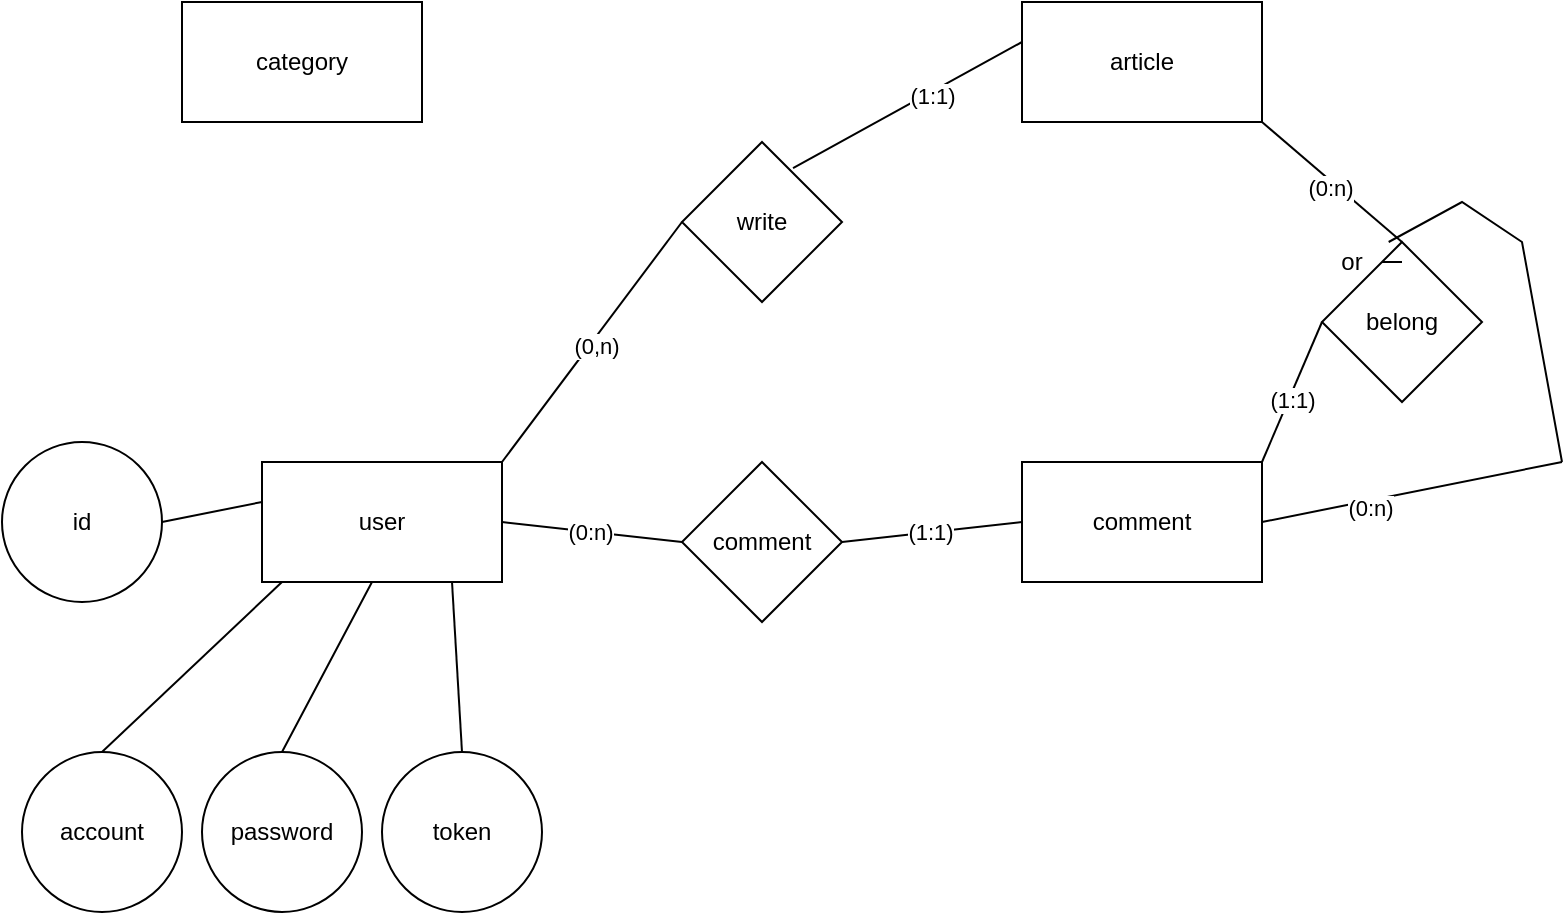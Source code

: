 <mxfile version="22.0.4" type="github">
  <diagram name="第 1 页" id="A_nPMplHjwOyvWo5FoA6">
    <mxGraphModel dx="710" dy="445" grid="1" gridSize="10" guides="1" tooltips="1" connect="1" arrows="1" fold="1" page="1" pageScale="1" pageWidth="827" pageHeight="1169" math="0" shadow="0">
      <root>
        <mxCell id="0" />
        <mxCell id="1" parent="0" />
        <mxCell id="czMOGKmzcZkeMMu52tw4-1" value="user" style="rounded=0;whiteSpace=wrap;html=1;direction=west;" vertex="1" parent="1">
          <mxGeometry x="140" y="400" width="120" height="60" as="geometry" />
        </mxCell>
        <mxCell id="czMOGKmzcZkeMMu52tw4-2" value="article" style="rounded=0;whiteSpace=wrap;html=1;direction=west;" vertex="1" parent="1">
          <mxGeometry x="520" y="170" width="120" height="60" as="geometry" />
        </mxCell>
        <mxCell id="czMOGKmzcZkeMMu52tw4-3" value="comment" style="rounded=0;whiteSpace=wrap;html=1;" vertex="1" parent="1">
          <mxGeometry x="520" y="400" width="120" height="60" as="geometry" />
        </mxCell>
        <mxCell id="czMOGKmzcZkeMMu52tw4-4" value="category" style="rounded=0;whiteSpace=wrap;html=1;direction=west;" vertex="1" parent="1">
          <mxGeometry x="100" y="170" width="120" height="60" as="geometry" />
        </mxCell>
        <mxCell id="czMOGKmzcZkeMMu52tw4-5" value="account" style="ellipse;whiteSpace=wrap;html=1;" vertex="1" parent="1">
          <mxGeometry x="20" y="545" width="80" height="80" as="geometry" />
        </mxCell>
        <mxCell id="czMOGKmzcZkeMMu52tw4-6" value="id" style="ellipse;whiteSpace=wrap;html=1;" vertex="1" parent="1">
          <mxGeometry x="10" y="390" width="80" height="80" as="geometry" />
        </mxCell>
        <mxCell id="czMOGKmzcZkeMMu52tw4-8" value="password" style="ellipse;whiteSpace=wrap;html=1;" vertex="1" parent="1">
          <mxGeometry x="110" y="545" width="80" height="80" as="geometry" />
        </mxCell>
        <mxCell id="czMOGKmzcZkeMMu52tw4-9" value="token" style="ellipse;whiteSpace=wrap;html=1;" vertex="1" parent="1">
          <mxGeometry x="200" y="545" width="80" height="80" as="geometry" />
        </mxCell>
        <mxCell id="czMOGKmzcZkeMMu52tw4-12" value="" style="endArrow=none;html=1;rounded=0;exitX=1;exitY=0.5;exitDx=0;exitDy=0;" edge="1" parent="1" source="czMOGKmzcZkeMMu52tw4-6">
          <mxGeometry width="50" height="50" relative="1" as="geometry">
            <mxPoint x="90" y="470" as="sourcePoint" />
            <mxPoint x="140" y="420" as="targetPoint" />
          </mxGeometry>
        </mxCell>
        <mxCell id="czMOGKmzcZkeMMu52tw4-13" value="" style="endArrow=none;html=1;rounded=0;exitX=0.5;exitY=0;exitDx=0;exitDy=0;" edge="1" parent="1" source="czMOGKmzcZkeMMu52tw4-5">
          <mxGeometry width="50" height="50" relative="1" as="geometry">
            <mxPoint x="100" y="510" as="sourcePoint" />
            <mxPoint x="150" y="460" as="targetPoint" />
          </mxGeometry>
        </mxCell>
        <mxCell id="czMOGKmzcZkeMMu52tw4-14" value="" style="endArrow=none;html=1;rounded=0;exitX=0.5;exitY=0;exitDx=0;exitDy=0;" edge="1" parent="1" source="czMOGKmzcZkeMMu52tw4-8">
          <mxGeometry width="50" height="50" relative="1" as="geometry">
            <mxPoint x="105" y="545" as="sourcePoint" />
            <mxPoint x="195" y="460" as="targetPoint" />
          </mxGeometry>
        </mxCell>
        <mxCell id="czMOGKmzcZkeMMu52tw4-15" value="" style="endArrow=none;html=1;rounded=0;exitX=0.5;exitY=0;exitDx=0;exitDy=0;" edge="1" parent="1" source="czMOGKmzcZkeMMu52tw4-9">
          <mxGeometry width="50" height="50" relative="1" as="geometry">
            <mxPoint x="190" y="545" as="sourcePoint" />
            <mxPoint x="235" y="460" as="targetPoint" />
          </mxGeometry>
        </mxCell>
        <mxCell id="czMOGKmzcZkeMMu52tw4-16" value="comment" style="rhombus;whiteSpace=wrap;html=1;" vertex="1" parent="1">
          <mxGeometry x="350" y="400" width="80" height="80" as="geometry" />
        </mxCell>
        <mxCell id="czMOGKmzcZkeMMu52tw4-17" value="write" style="rhombus;whiteSpace=wrap;html=1;" vertex="1" parent="1">
          <mxGeometry x="350" y="240" width="80" height="80" as="geometry" />
        </mxCell>
        <mxCell id="czMOGKmzcZkeMMu52tw4-18" value="" style="endArrow=none;html=1;rounded=0;exitX=0;exitY=1;exitDx=0;exitDy=0;" edge="1" parent="1" source="czMOGKmzcZkeMMu52tw4-1">
          <mxGeometry width="50" height="50" relative="1" as="geometry">
            <mxPoint x="300" y="330" as="sourcePoint" />
            <mxPoint x="350" y="280" as="targetPoint" />
          </mxGeometry>
        </mxCell>
        <mxCell id="czMOGKmzcZkeMMu52tw4-24" value="(0,n)" style="edgeLabel;html=1;align=center;verticalAlign=middle;resizable=0;points=[];" vertex="1" connectable="0" parent="czMOGKmzcZkeMMu52tw4-18">
          <mxGeometry x="-0.009" y="-2" relative="1" as="geometry">
            <mxPoint as="offset" />
          </mxGeometry>
        </mxCell>
        <mxCell id="czMOGKmzcZkeMMu52tw4-20" value="" style="endArrow=none;html=1;rounded=0;exitX=0.694;exitY=0.164;exitDx=0;exitDy=0;exitPerimeter=0;" edge="1" parent="1" source="czMOGKmzcZkeMMu52tw4-17">
          <mxGeometry width="50" height="50" relative="1" as="geometry">
            <mxPoint x="470" y="240" as="sourcePoint" />
            <mxPoint x="520" y="190" as="targetPoint" />
          </mxGeometry>
        </mxCell>
        <mxCell id="czMOGKmzcZkeMMu52tw4-23" value="(1:1)" style="edgeLabel;html=1;align=center;verticalAlign=middle;resizable=0;points=[];" vertex="1" connectable="0" parent="czMOGKmzcZkeMMu52tw4-20">
          <mxGeometry x="0.191" y="-1" relative="1" as="geometry">
            <mxPoint as="offset" />
          </mxGeometry>
        </mxCell>
        <mxCell id="czMOGKmzcZkeMMu52tw4-21" value="" style="endArrow=none;html=1;rounded=0;exitX=0;exitY=0.5;exitDx=0;exitDy=0;" edge="1" parent="1" source="czMOGKmzcZkeMMu52tw4-1">
          <mxGeometry width="50" height="50" relative="1" as="geometry">
            <mxPoint x="300" y="490" as="sourcePoint" />
            <mxPoint x="350" y="440" as="targetPoint" />
          </mxGeometry>
        </mxCell>
        <mxCell id="czMOGKmzcZkeMMu52tw4-25" value="(0:n)" style="edgeLabel;html=1;align=center;verticalAlign=middle;resizable=0;points=[];" vertex="1" connectable="0" parent="czMOGKmzcZkeMMu52tw4-21">
          <mxGeometry x="-0.029" relative="1" as="geometry">
            <mxPoint as="offset" />
          </mxGeometry>
        </mxCell>
        <mxCell id="czMOGKmzcZkeMMu52tw4-22" value="" style="endArrow=none;html=1;rounded=0;exitX=1;exitY=0.5;exitDx=0;exitDy=0;" edge="1" parent="1" source="czMOGKmzcZkeMMu52tw4-16">
          <mxGeometry width="50" height="50" relative="1" as="geometry">
            <mxPoint x="470" y="480" as="sourcePoint" />
            <mxPoint x="520" y="430" as="targetPoint" />
          </mxGeometry>
        </mxCell>
        <mxCell id="czMOGKmzcZkeMMu52tw4-26" value="(1:1)" style="edgeLabel;html=1;align=center;verticalAlign=middle;resizable=0;points=[];" vertex="1" connectable="0" parent="czMOGKmzcZkeMMu52tw4-22">
          <mxGeometry x="-0.02" relative="1" as="geometry">
            <mxPoint as="offset" />
          </mxGeometry>
        </mxCell>
        <mxCell id="czMOGKmzcZkeMMu52tw4-27" value="belong" style="rhombus;whiteSpace=wrap;html=1;" vertex="1" parent="1">
          <mxGeometry x="670" y="290" width="80" height="80" as="geometry" />
        </mxCell>
        <mxCell id="czMOGKmzcZkeMMu52tw4-28" value="" style="endArrow=none;html=1;rounded=0;exitX=1;exitY=0;exitDx=0;exitDy=0;" edge="1" parent="1" source="czMOGKmzcZkeMMu52tw4-3">
          <mxGeometry width="50" height="50" relative="1" as="geometry">
            <mxPoint x="620" y="380" as="sourcePoint" />
            <mxPoint x="670" y="330" as="targetPoint" />
            <Array as="points" />
          </mxGeometry>
        </mxCell>
        <mxCell id="czMOGKmzcZkeMMu52tw4-31" value="(1:1)" style="edgeLabel;html=1;align=center;verticalAlign=middle;resizable=0;points=[];" vertex="1" connectable="0" parent="czMOGKmzcZkeMMu52tw4-28">
          <mxGeometry x="-0.061" y="-1" relative="1" as="geometry">
            <mxPoint y="1" as="offset" />
          </mxGeometry>
        </mxCell>
        <mxCell id="czMOGKmzcZkeMMu52tw4-29" value="" style="endArrow=none;html=1;rounded=0;exitX=0.5;exitY=0;exitDx=0;exitDy=0;" edge="1" parent="1" source="czMOGKmzcZkeMMu52tw4-27">
          <mxGeometry width="50" height="50" relative="1" as="geometry">
            <mxPoint x="590" y="280" as="sourcePoint" />
            <mxPoint x="640" y="230" as="targetPoint" />
          </mxGeometry>
        </mxCell>
        <mxCell id="czMOGKmzcZkeMMu52tw4-30" value="(0:n)" style="edgeLabel;html=1;align=center;verticalAlign=middle;resizable=0;points=[];" vertex="1" connectable="0" parent="czMOGKmzcZkeMMu52tw4-29">
          <mxGeometry x="-0.017" y="3" relative="1" as="geometry">
            <mxPoint as="offset" />
          </mxGeometry>
        </mxCell>
        <mxCell id="czMOGKmzcZkeMMu52tw4-32" value="" style="endArrow=none;html=1;rounded=0;" edge="1" parent="1" source="czMOGKmzcZkeMMu52tw4-35">
          <mxGeometry width="50" height="50" relative="1" as="geometry">
            <mxPoint x="700" y="300" as="sourcePoint" />
            <mxPoint x="790" y="400" as="targetPoint" />
            <Array as="points">
              <mxPoint x="740" y="270" />
              <mxPoint x="770" y="290" />
            </Array>
          </mxGeometry>
        </mxCell>
        <mxCell id="czMOGKmzcZkeMMu52tw4-33" value="" style="endArrow=none;html=1;rounded=0;exitX=1;exitY=0.5;exitDx=0;exitDy=0;" edge="1" parent="1" source="czMOGKmzcZkeMMu52tw4-3">
          <mxGeometry width="50" height="50" relative="1" as="geometry">
            <mxPoint x="740" y="450" as="sourcePoint" />
            <mxPoint x="790" y="400" as="targetPoint" />
          </mxGeometry>
        </mxCell>
        <mxCell id="czMOGKmzcZkeMMu52tw4-34" value="(0:n)" style="edgeLabel;html=1;align=center;verticalAlign=middle;resizable=0;points=[];" vertex="1" connectable="0" parent="czMOGKmzcZkeMMu52tw4-33">
          <mxGeometry x="-0.29" y="-3" relative="1" as="geometry">
            <mxPoint as="offset" />
          </mxGeometry>
        </mxCell>
        <mxCell id="czMOGKmzcZkeMMu52tw4-36" value="" style="endArrow=none;html=1;rounded=0;" edge="1" parent="1" target="czMOGKmzcZkeMMu52tw4-35">
          <mxGeometry width="50" height="50" relative="1" as="geometry">
            <mxPoint x="700" y="300" as="sourcePoint" />
            <mxPoint x="790" y="400" as="targetPoint" />
            <Array as="points" />
          </mxGeometry>
        </mxCell>
        <mxCell id="czMOGKmzcZkeMMu52tw4-35" value="or" style="text;html=1;strokeColor=none;fillColor=none;align=center;verticalAlign=middle;whiteSpace=wrap;rounded=0;" vertex="1" parent="1">
          <mxGeometry x="660" y="290" width="50" height="20" as="geometry" />
        </mxCell>
      </root>
    </mxGraphModel>
  </diagram>
</mxfile>

